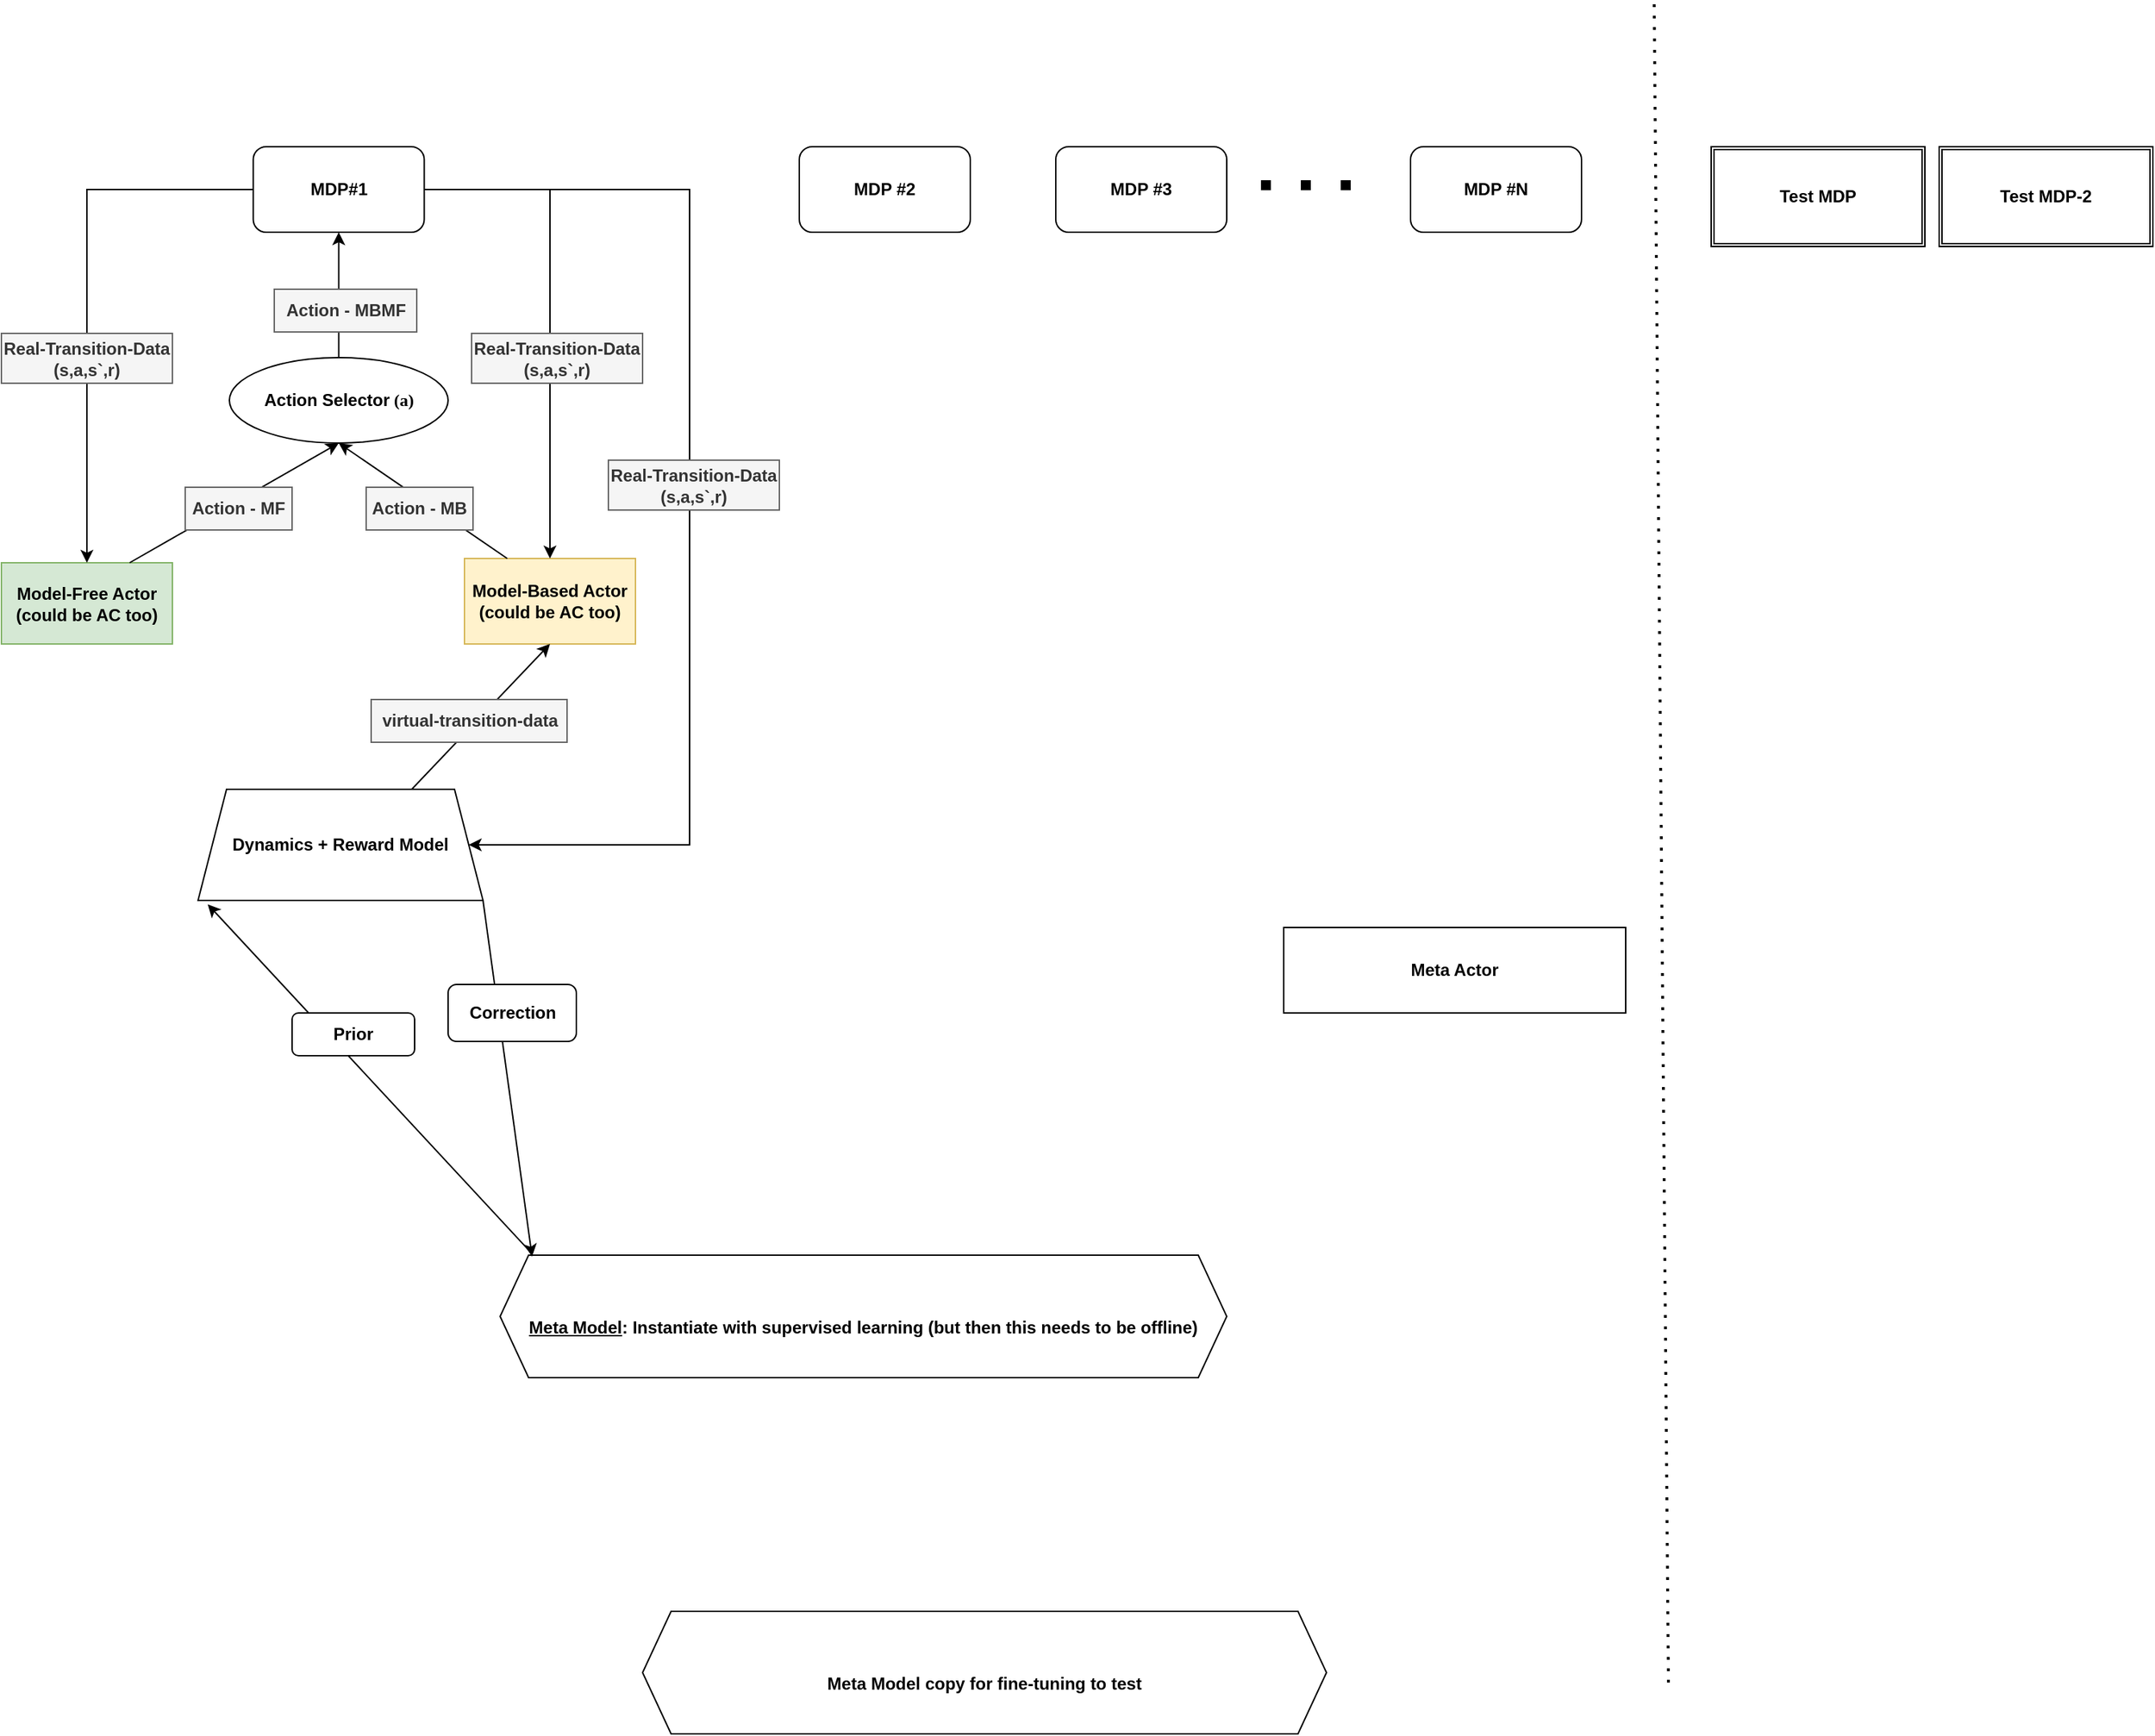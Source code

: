 <mxfile version="16.6.6" type="github">
  <diagram id="C5RBs43oDa-KdzZeNtuy" name="Page-1">
    <mxGraphModel dx="2256" dy="1940" grid="1" gridSize="10" guides="1" tooltips="1" connect="1" arrows="1" fold="1" page="1" pageScale="1" pageWidth="827" pageHeight="1169" math="0" shadow="0">
      <root>
        <mxCell id="WIyWlLk6GJQsqaUBKTNV-0" />
        <mxCell id="WIyWlLk6GJQsqaUBKTNV-1" parent="WIyWlLk6GJQsqaUBKTNV-0" />
        <mxCell id="3kmWi4E-Ou6UmcbgvCwx-0" value="&lt;b&gt;MDP#1&lt;/b&gt;" style="rounded=1;whiteSpace=wrap;html=1;" parent="WIyWlLk6GJQsqaUBKTNV-1" vertex="1">
          <mxGeometry x="86.75" y="102" width="120" height="60" as="geometry" />
        </mxCell>
        <mxCell id="3kmWi4E-Ou6UmcbgvCwx-2" value="&lt;b&gt;MDP #2&lt;/b&gt;" style="rounded=1;whiteSpace=wrap;html=1;" parent="WIyWlLk6GJQsqaUBKTNV-1" vertex="1">
          <mxGeometry x="470" y="102" width="120" height="60" as="geometry" />
        </mxCell>
        <mxCell id="3kmWi4E-Ou6UmcbgvCwx-3" value="&lt;b&gt;MDP #3&lt;/b&gt;" style="rounded=1;whiteSpace=wrap;html=1;" parent="WIyWlLk6GJQsqaUBKTNV-1" vertex="1">
          <mxGeometry x="650" y="102" width="120" height="60" as="geometry" />
        </mxCell>
        <mxCell id="3kmWi4E-Ou6UmcbgvCwx-4" value="&lt;b&gt;MDP #N&lt;/b&gt;" style="rounded=1;whiteSpace=wrap;html=1;" parent="WIyWlLk6GJQsqaUBKTNV-1" vertex="1">
          <mxGeometry x="899" y="102" width="120" height="60" as="geometry" />
        </mxCell>
        <mxCell id="3kmWi4E-Ou6UmcbgvCwx-7" value="&lt;b&gt;Model-Free Actor&lt;br&gt;&lt;/b&gt;&lt;b&gt;(could be AC too)&lt;/b&gt;&lt;b&gt;&lt;br&gt;&lt;/b&gt;" style="rounded=0;whiteSpace=wrap;html=1;fillColor=#d5e8d4;strokeColor=#82b366;" parent="WIyWlLk6GJQsqaUBKTNV-1" vertex="1">
          <mxGeometry x="-90" y="394" width="120" height="57" as="geometry" />
        </mxCell>
        <mxCell id="3kmWi4E-Ou6UmcbgvCwx-8" value="&lt;b&gt;Model-Based Actor&lt;br&gt;(could be AC too)&lt;br&gt;&lt;/b&gt;" style="rounded=0;whiteSpace=wrap;html=1;fillColor=#fff2cc;strokeColor=#d6b656;" parent="WIyWlLk6GJQsqaUBKTNV-1" vertex="1">
          <mxGeometry x="235" y="391" width="120" height="60" as="geometry" />
        </mxCell>
        <mxCell id="3kmWi4E-Ou6UmcbgvCwx-10" value="&lt;b&gt;Dynamics + Reward Model&lt;/b&gt;" style="shape=trapezoid;perimeter=trapezoidPerimeter;whiteSpace=wrap;html=1;fixedSize=1;" parent="WIyWlLk6GJQsqaUBKTNV-1" vertex="1">
          <mxGeometry x="48" y="553" width="200" height="78" as="geometry" />
        </mxCell>
        <mxCell id="3kmWi4E-Ou6UmcbgvCwx-12" value="&lt;b&gt;Action Selector&lt;font face=&quot;Symbol&quot;&gt;&amp;nbsp;(a)&lt;/font&gt;&lt;/b&gt;" style="ellipse;whiteSpace=wrap;html=1;" parent="WIyWlLk6GJQsqaUBKTNV-1" vertex="1">
          <mxGeometry x="70" y="250" width="153.5" height="60" as="geometry" />
        </mxCell>
        <mxCell id="3kmWi4E-Ou6UmcbgvCwx-13" value="" style="endArrow=classic;html=1;rounded=0;exitX=0.75;exitY=0;exitDx=0;exitDy=0;entryX=0.5;entryY=1;entryDx=0;entryDy=0;" parent="WIyWlLk6GJQsqaUBKTNV-1" source="3kmWi4E-Ou6UmcbgvCwx-7" target="3kmWi4E-Ou6UmcbgvCwx-12" edge="1">
          <mxGeometry width="50" height="50" relative="1" as="geometry">
            <mxPoint x="80" y="460" as="sourcePoint" />
            <mxPoint x="130" y="410" as="targetPoint" />
          </mxGeometry>
        </mxCell>
        <mxCell id="3kmWi4E-Ou6UmcbgvCwx-14" value="" style="endArrow=classic;html=1;rounded=0;exitX=0.25;exitY=0;exitDx=0;exitDy=0;entryX=0.5;entryY=1;entryDx=0;entryDy=0;" parent="WIyWlLk6GJQsqaUBKTNV-1" source="3kmWi4E-Ou6UmcbgvCwx-8" target="3kmWi4E-Ou6UmcbgvCwx-12" edge="1">
          <mxGeometry width="50" height="50" relative="1" as="geometry">
            <mxPoint x="80" y="460" as="sourcePoint" />
            <mxPoint x="130" y="410" as="targetPoint" />
          </mxGeometry>
        </mxCell>
        <mxCell id="3kmWi4E-Ou6UmcbgvCwx-16" value="" style="endArrow=classic;html=1;rounded=0;exitX=0.5;exitY=0;exitDx=0;exitDy=0;entryX=0.5;entryY=1;entryDx=0;entryDy=0;" parent="WIyWlLk6GJQsqaUBKTNV-1" source="3kmWi4E-Ou6UmcbgvCwx-12" target="3kmWi4E-Ou6UmcbgvCwx-0" edge="1">
          <mxGeometry width="50" height="50" relative="1" as="geometry">
            <mxPoint x="80" y="460" as="sourcePoint" />
            <mxPoint x="130" y="410" as="targetPoint" />
          </mxGeometry>
        </mxCell>
        <mxCell id="3kmWi4E-Ou6UmcbgvCwx-19" value="&lt;b&gt;Action - MF&lt;/b&gt;" style="text;html=1;strokeColor=#666666;fillColor=#f5f5f5;align=center;verticalAlign=middle;whiteSpace=wrap;rounded=0;fontColor=#333333;" parent="WIyWlLk6GJQsqaUBKTNV-1" vertex="1">
          <mxGeometry x="39" y="341" width="75" height="30" as="geometry" />
        </mxCell>
        <mxCell id="3kmWi4E-Ou6UmcbgvCwx-23" value="&lt;b&gt;Action - MBMF&lt;/b&gt;" style="text;html=1;strokeColor=#666666;fillColor=#f5f5f5;align=center;verticalAlign=middle;whiteSpace=wrap;rounded=0;fontColor=#333333;" parent="WIyWlLk6GJQsqaUBKTNV-1" vertex="1">
          <mxGeometry x="101.5" y="202" width="100" height="30" as="geometry" />
        </mxCell>
        <mxCell id="3kmWi4E-Ou6UmcbgvCwx-26" value="" style="edgeStyle=elbowEdgeStyle;elbow=horizontal;endArrow=classic;html=1;rounded=0;exitX=1;exitY=0.5;exitDx=0;exitDy=0;entryX=1;entryY=0.5;entryDx=0;entryDy=0;" parent="WIyWlLk6GJQsqaUBKTNV-1" source="3kmWi4E-Ou6UmcbgvCwx-0" target="3kmWi4E-Ou6UmcbgvCwx-10" edge="1">
          <mxGeometry width="50" height="50" relative="1" as="geometry">
            <mxPoint x="213" y="154" as="sourcePoint" />
            <mxPoint x="243" y="563" as="targetPoint" />
            <Array as="points">
              <mxPoint x="393" y="344" />
              <mxPoint x="373" y="354" />
              <mxPoint x="373" y="354" />
              <mxPoint x="383" y="264" />
              <mxPoint x="383" y="254" />
            </Array>
          </mxGeometry>
        </mxCell>
        <mxCell id="3kmWi4E-Ou6UmcbgvCwx-27" value="&lt;b&gt;Real-Transition-Data (s,a,s`,r)&lt;/b&gt;" style="text;html=1;strokeColor=#666666;fillColor=#f5f5f5;align=center;verticalAlign=middle;whiteSpace=wrap;rounded=0;fontColor=#333333;" parent="WIyWlLk6GJQsqaUBKTNV-1" vertex="1">
          <mxGeometry x="336" y="322" width="120" height="35" as="geometry" />
        </mxCell>
        <mxCell id="3kmWi4E-Ou6UmcbgvCwx-28" value="&lt;b&gt;Action - MB&lt;/b&gt;" style="text;html=1;strokeColor=#666666;fillColor=#f5f5f5;align=center;verticalAlign=middle;whiteSpace=wrap;rounded=0;fontColor=#333333;" parent="WIyWlLk6GJQsqaUBKTNV-1" vertex="1">
          <mxGeometry x="166" y="341" width="75" height="30" as="geometry" />
        </mxCell>
        <mxCell id="3kmWi4E-Ou6UmcbgvCwx-30" value="" style="endArrow=classic;html=1;rounded=0;exitX=0.75;exitY=0;exitDx=0;exitDy=0;entryX=0.5;entryY=1;entryDx=0;entryDy=0;" parent="WIyWlLk6GJQsqaUBKTNV-1" source="3kmWi4E-Ou6UmcbgvCwx-10" target="3kmWi4E-Ou6UmcbgvCwx-8" edge="1">
          <mxGeometry width="50" height="50" relative="1" as="geometry">
            <mxPoint x="380" y="470" as="sourcePoint" />
            <mxPoint x="430" y="420" as="targetPoint" />
          </mxGeometry>
        </mxCell>
        <mxCell id="3kmWi4E-Ou6UmcbgvCwx-31" value="&lt;b&gt;virtual-transition-data&lt;/b&gt;" style="text;html=1;strokeColor=#666666;fillColor=#f5f5f5;align=center;verticalAlign=middle;whiteSpace=wrap;rounded=0;fontColor=#333333;" parent="WIyWlLk6GJQsqaUBKTNV-1" vertex="1">
          <mxGeometry x="169.5" y="490" width="137.5" height="30" as="geometry" />
        </mxCell>
        <mxCell id="3kmWi4E-Ou6UmcbgvCwx-32" value="&lt;br&gt;&lt;b&gt;&lt;u&gt;Meta Model&lt;/u&gt;: Instantiate with supervised learning (but then this needs to be offline)&lt;/b&gt;" style="shape=hexagon;perimeter=hexagonPerimeter2;whiteSpace=wrap;html=1;fixedSize=1;" parent="WIyWlLk6GJQsqaUBKTNV-1" vertex="1">
          <mxGeometry x="260" y="880" width="510" height="86" as="geometry" />
        </mxCell>
        <mxCell id="3kmWi4E-Ou6UmcbgvCwx-35" value="&lt;b&gt;Meta Actor&lt;/b&gt;" style="rounded=0;whiteSpace=wrap;html=1;" parent="WIyWlLk6GJQsqaUBKTNV-1" vertex="1">
          <mxGeometry x="810" y="650" width="240" height="60" as="geometry" />
        </mxCell>
        <mxCell id="3kmWi4E-Ou6UmcbgvCwx-37" value="" style="edgeStyle=segmentEdgeStyle;endArrow=classic;html=1;rounded=0;exitX=1;exitY=0.5;exitDx=0;exitDy=0;entryX=0.5;entryY=0;entryDx=0;entryDy=0;" parent="WIyWlLk6GJQsqaUBKTNV-1" source="3kmWi4E-Ou6UmcbgvCwx-0" target="3kmWi4E-Ou6UmcbgvCwx-8" edge="1">
          <mxGeometry width="50" height="50" relative="1" as="geometry">
            <mxPoint x="231" y="147" as="sourcePoint" />
            <mxPoint x="292" y="391" as="targetPoint" />
          </mxGeometry>
        </mxCell>
        <mxCell id="3kmWi4E-Ou6UmcbgvCwx-38" value="&lt;b&gt;Real-Transition-Data (s,a,s`,r)&lt;/b&gt;" style="text;html=1;strokeColor=#666666;fillColor=#f5f5f5;align=center;verticalAlign=middle;whiteSpace=wrap;rounded=0;fontColor=#333333;" parent="WIyWlLk6GJQsqaUBKTNV-1" vertex="1">
          <mxGeometry x="240" y="233" width="120" height="35" as="geometry" />
        </mxCell>
        <mxCell id="3kmWi4E-Ou6UmcbgvCwx-39" value="" style="edgeStyle=segmentEdgeStyle;endArrow=classic;html=1;rounded=0;exitX=0;exitY=0.5;exitDx=0;exitDy=0;entryX=0.5;entryY=0;entryDx=0;entryDy=0;" parent="WIyWlLk6GJQsqaUBKTNV-1" source="3kmWi4E-Ou6UmcbgvCwx-0" target="3kmWi4E-Ou6UmcbgvCwx-7" edge="1">
          <mxGeometry width="50" height="50" relative="1" as="geometry">
            <mxPoint x="300" y="340" as="sourcePoint" />
            <mxPoint x="350" y="290" as="targetPoint" />
          </mxGeometry>
        </mxCell>
        <mxCell id="3kmWi4E-Ou6UmcbgvCwx-40" value="&lt;b&gt;Real-Transition-Data (s,a,s`,r)&lt;/b&gt;" style="text;html=1;strokeColor=#666666;fillColor=#f5f5f5;align=center;verticalAlign=middle;whiteSpace=wrap;rounded=0;fontColor=#333333;" parent="WIyWlLk6GJQsqaUBKTNV-1" vertex="1">
          <mxGeometry x="-90" y="233" width="120" height="35" as="geometry" />
        </mxCell>
        <mxCell id="3kmWi4E-Ou6UmcbgvCwx-41" value="&lt;b&gt;Test MDP&lt;/b&gt;" style="shape=ext;double=1;rounded=0;whiteSpace=wrap;html=1;" parent="WIyWlLk6GJQsqaUBKTNV-1" vertex="1">
          <mxGeometry x="1110" y="102" width="150" height="70" as="geometry" />
        </mxCell>
        <mxCell id="3kmWi4E-Ou6UmcbgvCwx-42" value="" style="endArrow=none;dashed=1;html=1;dashPattern=1 3;strokeWidth=2;rounded=0;" parent="WIyWlLk6GJQsqaUBKTNV-1" edge="1">
          <mxGeometry width="50" height="50" relative="1" as="geometry">
            <mxPoint x="1080" y="1180" as="sourcePoint" />
            <mxPoint x="1070" as="targetPoint" />
          </mxGeometry>
        </mxCell>
        <mxCell id="XSOrIPqksuprJFilapF8-9" value="" style="endArrow=none;dashed=1;html=1;dashPattern=1 3;strokeWidth=7;rounded=0;fontFamily=Helvetica;" parent="WIyWlLk6GJQsqaUBKTNV-1" edge="1">
          <mxGeometry width="50" height="50" relative="1" as="geometry">
            <mxPoint x="794" y="129" as="sourcePoint" />
            <mxPoint x="874" y="129" as="targetPoint" />
          </mxGeometry>
        </mxCell>
        <mxCell id="H2Ly57MOsByv2HvjXkmj-0" value="&lt;b&gt;Test MDP-2&lt;/b&gt;" style="shape=ext;double=1;rounded=0;whiteSpace=wrap;html=1;" parent="WIyWlLk6GJQsqaUBKTNV-1" vertex="1">
          <mxGeometry x="1270" y="102" width="150" height="70" as="geometry" />
        </mxCell>
        <mxCell id="H2Ly57MOsByv2HvjXkmj-1" value="&lt;br&gt;&lt;b&gt;Meta Model copy for fine-tuning to test&lt;/b&gt;" style="shape=hexagon;perimeter=hexagonPerimeter2;whiteSpace=wrap;html=1;fixedSize=1;" parent="WIyWlLk6GJQsqaUBKTNV-1" vertex="1">
          <mxGeometry x="360" y="1130" width="480" height="86" as="geometry" />
        </mxCell>
        <mxCell id="B7kR-u9wCm3kEAXt-Wm9-2" value="" style="endArrow=classic;html=1;rounded=0;entryX=0.034;entryY=1.035;entryDx=0;entryDy=0;exitX=0.04;exitY=-0.037;exitDx=0;exitDy=0;exitPerimeter=0;entryPerimeter=0;" edge="1" parent="WIyWlLk6GJQsqaUBKTNV-1" source="3kmWi4E-Ou6UmcbgvCwx-32" target="3kmWi4E-Ou6UmcbgvCwx-10">
          <mxGeometry width="50" height="50" relative="1" as="geometry">
            <mxPoint x="300" y="700" as="sourcePoint" />
            <mxPoint x="350" y="650" as="targetPoint" />
          </mxGeometry>
        </mxCell>
        <mxCell id="B7kR-u9wCm3kEAXt-Wm9-3" value="" style="endArrow=classic;html=1;rounded=0;exitX=1;exitY=1;exitDx=0;exitDy=0;entryX=0.044;entryY=0.012;entryDx=0;entryDy=0;entryPerimeter=0;" edge="1" parent="WIyWlLk6GJQsqaUBKTNV-1" source="3kmWi4E-Ou6UmcbgvCwx-10" target="3kmWi4E-Ou6UmcbgvCwx-32">
          <mxGeometry width="50" height="50" relative="1" as="geometry">
            <mxPoint x="300" y="700" as="sourcePoint" />
            <mxPoint x="350" y="650" as="targetPoint" />
          </mxGeometry>
        </mxCell>
        <mxCell id="B7kR-u9wCm3kEAXt-Wm9-4" value="&lt;b&gt;Prior&lt;/b&gt;" style="rounded=1;whiteSpace=wrap;html=1;" vertex="1" parent="WIyWlLk6GJQsqaUBKTNV-1">
          <mxGeometry x="114" y="710" width="86" height="30" as="geometry" />
        </mxCell>
        <mxCell id="B7kR-u9wCm3kEAXt-Wm9-5" value="&lt;b&gt;Correction&lt;/b&gt;" style="rounded=1;whiteSpace=wrap;html=1;" vertex="1" parent="WIyWlLk6GJQsqaUBKTNV-1">
          <mxGeometry x="223.5" y="690" width="90" height="40" as="geometry" />
        </mxCell>
      </root>
    </mxGraphModel>
  </diagram>
</mxfile>
